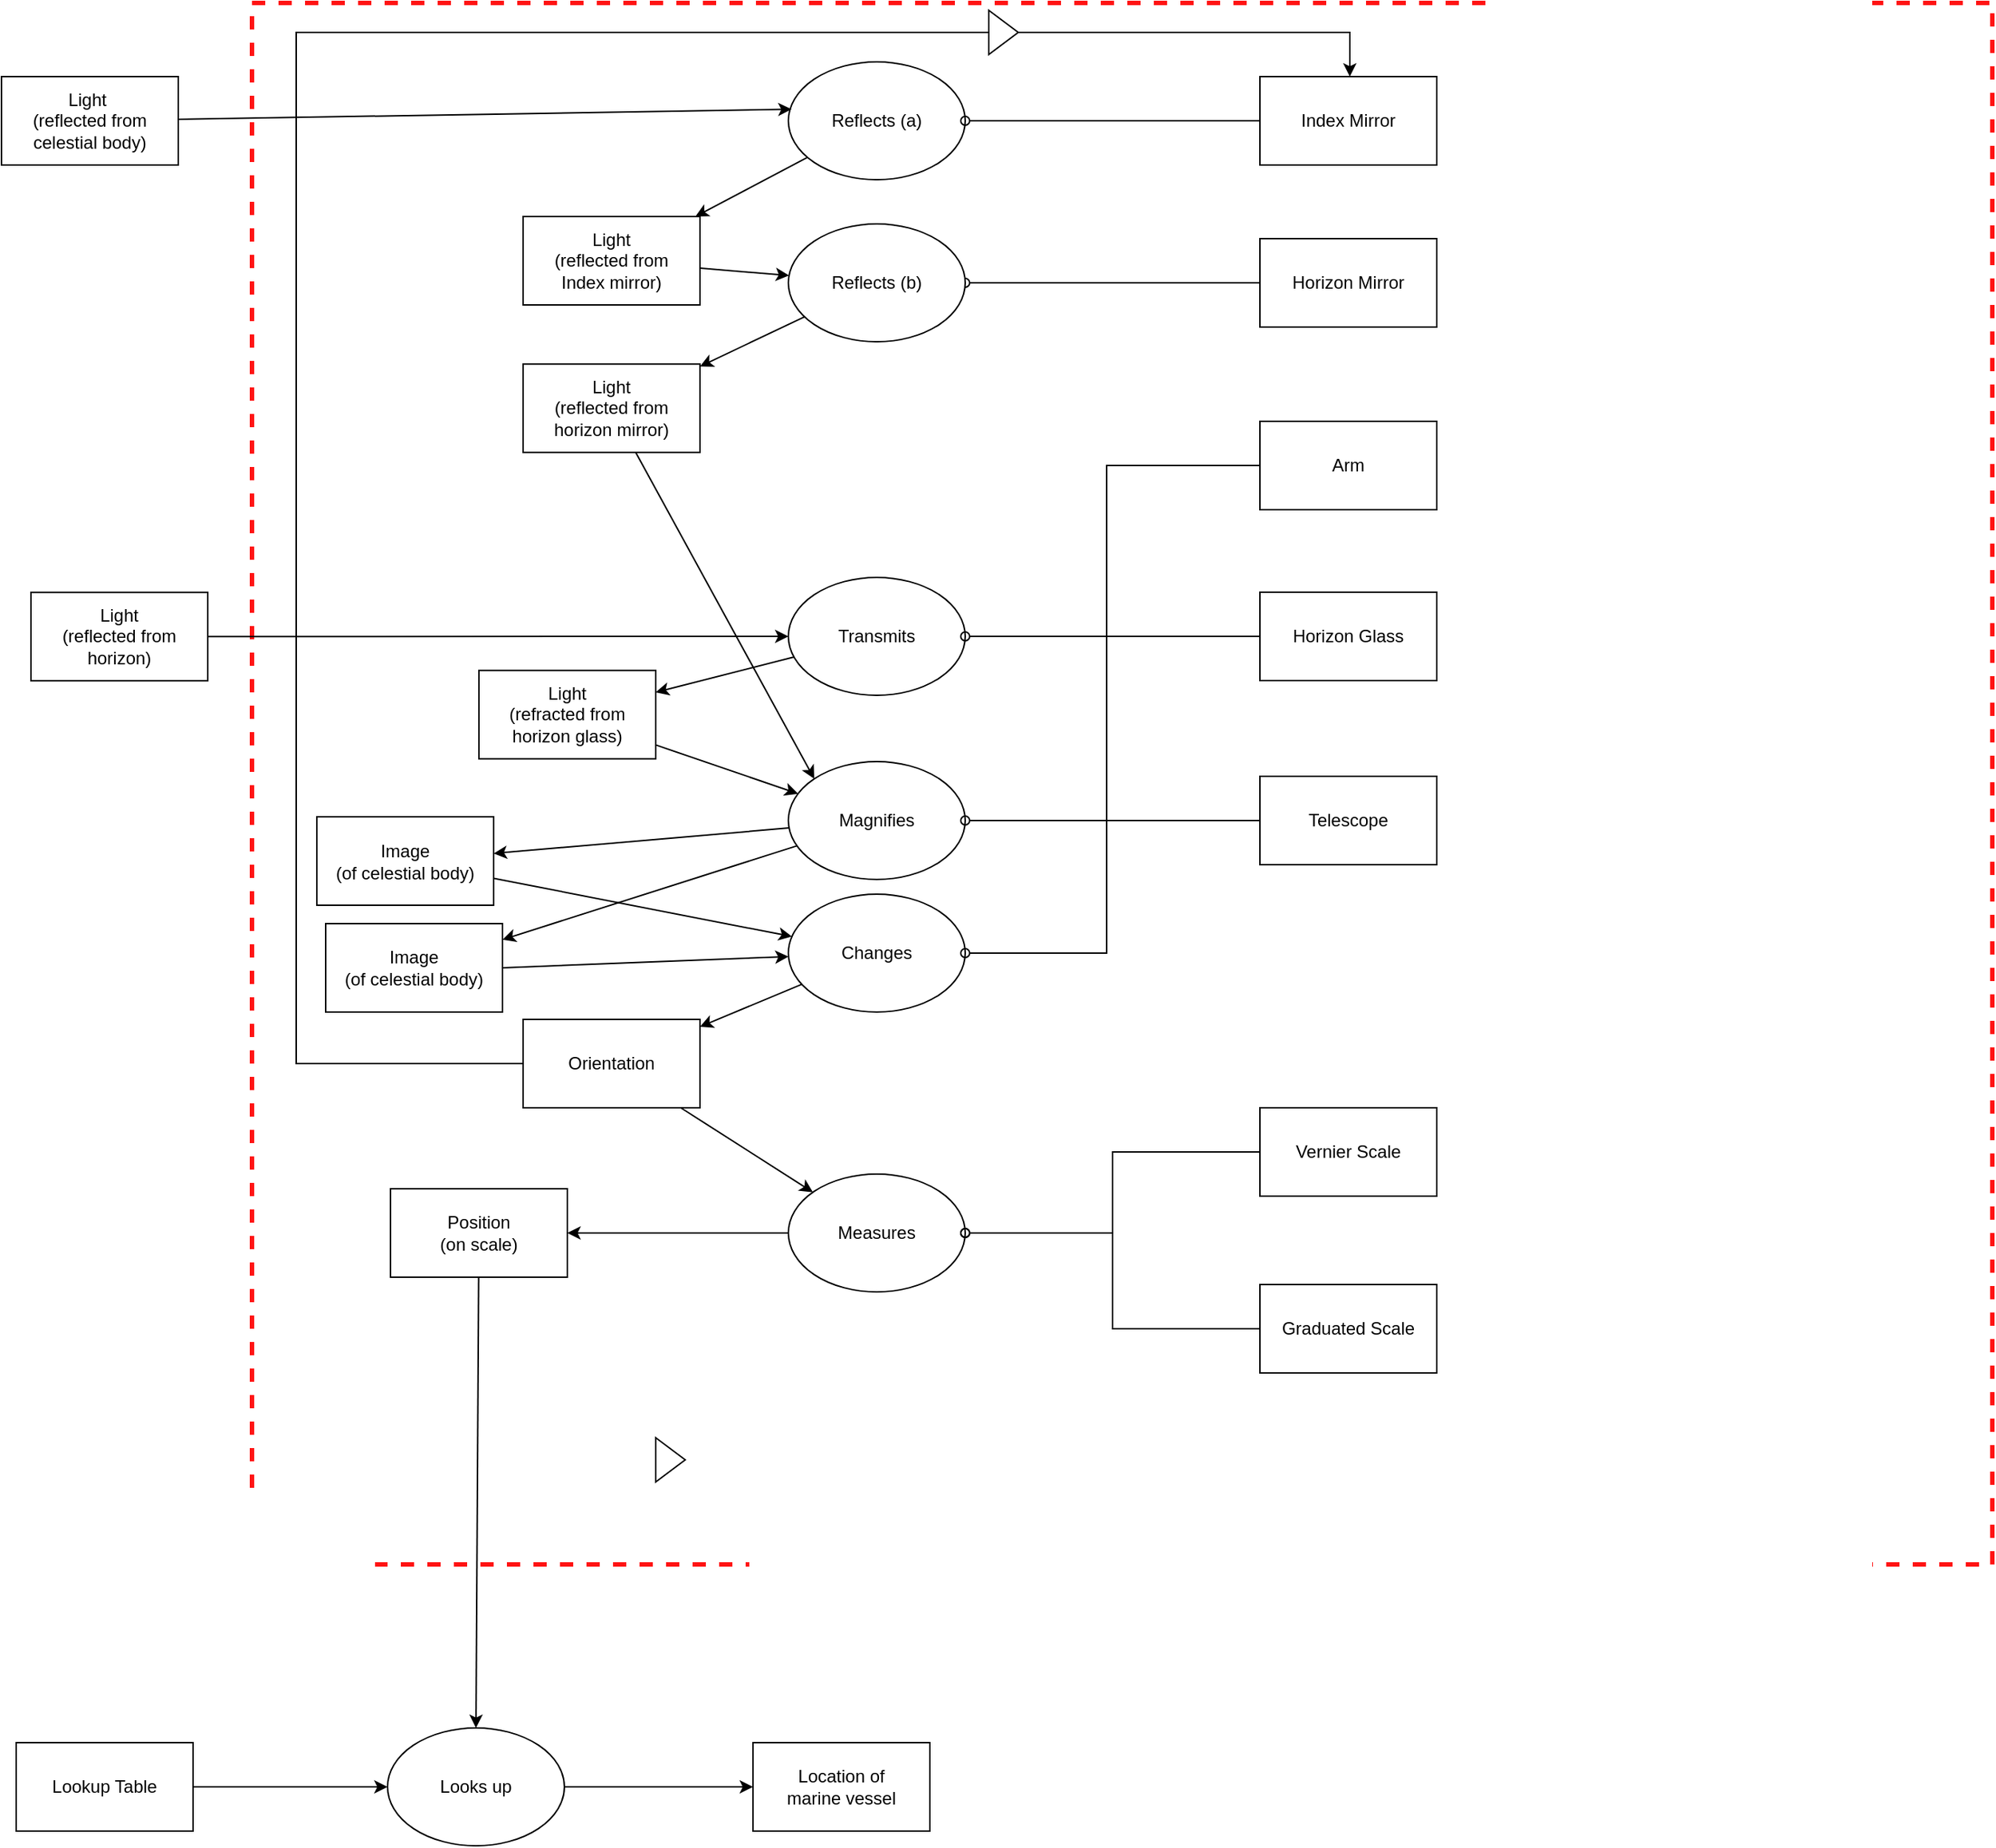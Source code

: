 <mxfile version="12.0.0" type="github" pages="2"><diagram id="smgWn6rmeeflWZx0QHF_" name="Page-1"><mxGraphModel dx="4127" dy="2092" grid="1" gridSize="10" guides="1" tooltips="1" connect="1" arrows="1" fold="1" page="1" pageScale="1" pageWidth="850" pageHeight="1100" math="0" shadow="0"><root><mxCell id="0"/><mxCell id="1" parent="0"/><mxCell id="8wjV7H1LbsSLEWSnKGji-1" value="" style="rounded=0;whiteSpace=wrap;html=1;fillColor=none;dashed=1;strokeColor=#FF1212;strokeWidth=3;" vertex="1" parent="1"><mxGeometry x="-1950" y="-797" width="1181" height="1060" as="geometry"/></mxCell><mxCell id="8wjV7H1LbsSLEWSnKGji-6" value="Index Mirror" style="rounded=0;whiteSpace=wrap;html=1;" vertex="1" parent="1"><mxGeometry x="-1266" y="-747" width="120" height="60" as="geometry"/></mxCell><mxCell id="8wjV7H1LbsSLEWSnKGji-7" value="Arm" style="rounded=0;whiteSpace=wrap;html=1;" vertex="1" parent="1"><mxGeometry x="-1266" y="-513" width="120" height="60" as="geometry"/></mxCell><mxCell id="8wjV7H1LbsSLEWSnKGji-8" value="Horizon Mirror" style="rounded=0;whiteSpace=wrap;html=1;" vertex="1" parent="1"><mxGeometry x="-1266" y="-637" width="120" height="60" as="geometry"/></mxCell><mxCell id="8wjV7H1LbsSLEWSnKGji-10" value="Horizon Glass" style="rounded=0;whiteSpace=wrap;html=1;" vertex="1" parent="1"><mxGeometry x="-1266" y="-397" width="120" height="60" as="geometry"/></mxCell><mxCell id="8wjV7H1LbsSLEWSnKGji-13" value="Telescope" style="rounded=0;whiteSpace=wrap;html=1;" vertex="1" parent="1"><mxGeometry x="-1266" y="-272" width="120" height="60" as="geometry"/></mxCell><mxCell id="8wjV7H1LbsSLEWSnKGji-15" value="Graduated Scale" style="rounded=0;whiteSpace=wrap;html=1;" vertex="1" parent="1"><mxGeometry x="-1266" y="73" width="120" height="60" as="geometry"/></mxCell><mxCell id="8wjV7H1LbsSLEWSnKGji-16" value="Vernier Scale" style="rounded=0;whiteSpace=wrap;html=1;" vertex="1" parent="1"><mxGeometry x="-1266" y="-47" width="120" height="60" as="geometry"/></mxCell><mxCell id="8wjV7H1LbsSLEWSnKGji-17" style="edgeStyle=none;rounded=0;orthogonalLoop=1;jettySize=auto;html=1;startArrow=none;startFill=0;endArrow=classic;endFill=1;" edge="1" parent="1" source="8wjV7H1LbsSLEWSnKGji-18" target="8wjV7H1LbsSLEWSnKGji-38"><mxGeometry relative="1" as="geometry"/></mxCell><mxCell id="8wjV7H1LbsSLEWSnKGji-18" value="Reflects (a)" style="ellipse;whiteSpace=wrap;html=1;" vertex="1" parent="1"><mxGeometry x="-1586" y="-757" width="120" height="80" as="geometry"/></mxCell><mxCell id="8wjV7H1LbsSLEWSnKGji-19" style="edgeStyle=none;rounded=0;orthogonalLoop=1;jettySize=auto;html=1;startArrow=none;startFill=0;endArrow=classic;endFill=1;" edge="1" parent="1" source="8wjV7H1LbsSLEWSnKGji-20" target="8wjV7H1LbsSLEWSnKGji-49"><mxGeometry relative="1" as="geometry"/></mxCell><mxCell id="8wjV7H1LbsSLEWSnKGji-20" value="Changes" style="ellipse;whiteSpace=wrap;html=1;" vertex="1" parent="1"><mxGeometry x="-1586" y="-192" width="120" height="80" as="geometry"/></mxCell><mxCell id="8wjV7H1LbsSLEWSnKGji-21" style="edgeStyle=none;rounded=0;orthogonalLoop=1;jettySize=auto;html=1;startArrow=none;startFill=0;endArrow=classic;endFill=1;" edge="1" parent="1" source="8wjV7H1LbsSLEWSnKGji-22" target="8wjV7H1LbsSLEWSnKGji-42"><mxGeometry relative="1" as="geometry"/></mxCell><mxCell id="8wjV7H1LbsSLEWSnKGji-22" value="Transmits" style="ellipse;whiteSpace=wrap;html=1;" vertex="1" parent="1"><mxGeometry x="-1586" y="-407" width="120" height="80" as="geometry"/></mxCell><mxCell id="8wjV7H1LbsSLEWSnKGji-23" style="edgeStyle=none;rounded=0;orthogonalLoop=1;jettySize=auto;html=1;startArrow=none;startFill=0;endArrow=classic;endFill=1;" edge="1" parent="1" source="8wjV7H1LbsSLEWSnKGji-25" target="8wjV7H1LbsSLEWSnKGji-56"><mxGeometry relative="1" as="geometry"/></mxCell><mxCell id="8wjV7H1LbsSLEWSnKGji-24" style="edgeStyle=none;rounded=0;orthogonalLoop=1;jettySize=auto;html=1;startArrow=none;startFill=0;endArrow=classic;endFill=1;" edge="1" parent="1" source="8wjV7H1LbsSLEWSnKGji-25" target="8wjV7H1LbsSLEWSnKGji-58"><mxGeometry relative="1" as="geometry"/></mxCell><mxCell id="8wjV7H1LbsSLEWSnKGji-25" value="Magnifies" style="ellipse;whiteSpace=wrap;html=1;" vertex="1" parent="1"><mxGeometry x="-1586" y="-282" width="120" height="80" as="geometry"/></mxCell><mxCell id="8wjV7H1LbsSLEWSnKGji-26" style="edgeStyle=none;rounded=0;orthogonalLoop=1;jettySize=auto;html=1;entryX=1;entryY=0.5;entryDx=0;entryDy=0;startArrow=none;startFill=0;endArrow=classic;endFill=1;" edge="1" parent="1" source="8wjV7H1LbsSLEWSnKGji-27" target="8wjV7H1LbsSLEWSnKGji-52"><mxGeometry relative="1" as="geometry"/></mxCell><mxCell id="8wjV7H1LbsSLEWSnKGji-27" value="Measures" style="ellipse;whiteSpace=wrap;html=1;" vertex="1" parent="1"><mxGeometry x="-1586" y="-2" width="120" height="80" as="geometry"/></mxCell><mxCell id="8wjV7H1LbsSLEWSnKGji-28" style="edgeStyle=orthogonalEdgeStyle;rounded=0;orthogonalLoop=1;jettySize=auto;html=1;endArrow=oval;endFill=0;startArrow=none;startFill=0;" edge="1" parent="1" source="8wjV7H1LbsSLEWSnKGji-6" target="8wjV7H1LbsSLEWSnKGji-18"><mxGeometry relative="1" as="geometry"/></mxCell><mxCell id="8wjV7H1LbsSLEWSnKGji-29" style="edgeStyle=orthogonalEdgeStyle;rounded=0;orthogonalLoop=1;jettySize=auto;html=1;startArrow=none;startFill=0;endArrow=oval;endFill=0;" edge="1" parent="1" source="8wjV7H1LbsSLEWSnKGji-7" target="8wjV7H1LbsSLEWSnKGji-20"><mxGeometry relative="1" as="geometry"><Array as="points"><mxPoint x="-1370" y="-483"/><mxPoint x="-1370" y="-152"/></Array></mxGeometry></mxCell><mxCell id="8wjV7H1LbsSLEWSnKGji-30" style="edgeStyle=orthogonalEdgeStyle;rounded=0;orthogonalLoop=1;jettySize=auto;html=1;startArrow=none;startFill=0;endArrow=oval;endFill=0;" edge="1" parent="1" source="8wjV7H1LbsSLEWSnKGji-8" target="8wjV7H1LbsSLEWSnKGji-46"><mxGeometry relative="1" as="geometry"/></mxCell><mxCell id="8wjV7H1LbsSLEWSnKGji-31" style="edgeStyle=orthogonalEdgeStyle;rounded=0;orthogonalLoop=1;jettySize=auto;html=1;startArrow=none;startFill=0;endArrow=oval;endFill=0;" edge="1" parent="1" source="8wjV7H1LbsSLEWSnKGji-10" target="8wjV7H1LbsSLEWSnKGji-22"><mxGeometry relative="1" as="geometry"/></mxCell><mxCell id="8wjV7H1LbsSLEWSnKGji-32" style="edgeStyle=orthogonalEdgeStyle;rounded=0;orthogonalLoop=1;jettySize=auto;html=1;startArrow=none;startFill=0;endArrow=oval;endFill=0;" edge="1" parent="1" source="8wjV7H1LbsSLEWSnKGji-13" target="8wjV7H1LbsSLEWSnKGji-25"><mxGeometry relative="1" as="geometry"/></mxCell><mxCell id="8wjV7H1LbsSLEWSnKGji-33" style="edgeStyle=orthogonalEdgeStyle;rounded=0;orthogonalLoop=1;jettySize=auto;html=1;startArrow=none;startFill=0;endArrow=oval;endFill=0;" edge="1" parent="1" source="8wjV7H1LbsSLEWSnKGji-15" target="8wjV7H1LbsSLEWSnKGji-27"><mxGeometry relative="1" as="geometry"/></mxCell><mxCell id="8wjV7H1LbsSLEWSnKGji-34" style="edgeStyle=orthogonalEdgeStyle;rounded=0;orthogonalLoop=1;jettySize=auto;html=1;startArrow=none;startFill=0;endArrow=oval;endFill=0;" edge="1" parent="1" source="8wjV7H1LbsSLEWSnKGji-16" target="8wjV7H1LbsSLEWSnKGji-27"><mxGeometry relative="1" as="geometry"/></mxCell><mxCell id="8wjV7H1LbsSLEWSnKGji-35" style="rounded=0;orthogonalLoop=1;jettySize=auto;html=1;entryX=0.018;entryY=0.402;entryDx=0;entryDy=0;entryPerimeter=0;startArrow=none;startFill=0;endArrow=classic;endFill=1;" edge="1" parent="1" source="8wjV7H1LbsSLEWSnKGji-36" target="8wjV7H1LbsSLEWSnKGji-18"><mxGeometry relative="1" as="geometry"/></mxCell><mxCell id="8wjV7H1LbsSLEWSnKGji-36" value="Light&amp;nbsp;&lt;br&gt;(reflected from&lt;br&gt;celestial body)" style="rounded=0;whiteSpace=wrap;html=1;" vertex="1" parent="1"><mxGeometry x="-2120" y="-747" width="120" height="60" as="geometry"/></mxCell><mxCell id="8wjV7H1LbsSLEWSnKGji-37" style="edgeStyle=none;rounded=0;orthogonalLoop=1;jettySize=auto;html=1;startArrow=none;startFill=0;endArrow=classic;endFill=1;" edge="1" parent="1" source="8wjV7H1LbsSLEWSnKGji-38" target="8wjV7H1LbsSLEWSnKGji-46"><mxGeometry relative="1" as="geometry"/></mxCell><mxCell id="8wjV7H1LbsSLEWSnKGji-38" value="Light&lt;br&gt;(reflected from &lt;br&gt;Index mirror)" style="rounded=0;whiteSpace=wrap;html=1;" vertex="1" parent="1"><mxGeometry x="-1766" y="-652" width="120" height="60" as="geometry"/></mxCell><mxCell id="8wjV7H1LbsSLEWSnKGji-39" style="edgeStyle=none;rounded=0;orthogonalLoop=1;jettySize=auto;html=1;entryX=0;entryY=0.5;entryDx=0;entryDy=0;startArrow=none;startFill=0;endArrow=classic;endFill=1;" edge="1" parent="1" source="8wjV7H1LbsSLEWSnKGji-40" target="8wjV7H1LbsSLEWSnKGji-22"><mxGeometry relative="1" as="geometry"/></mxCell><mxCell id="8wjV7H1LbsSLEWSnKGji-40" value="Light&lt;br&gt;(reflected from &lt;br&gt;horizon)" style="rounded=0;whiteSpace=wrap;html=1;" vertex="1" parent="1"><mxGeometry x="-2100" y="-396.857" width="120" height="60" as="geometry"/></mxCell><mxCell id="8wjV7H1LbsSLEWSnKGji-41" style="rounded=0;orthogonalLoop=1;jettySize=auto;html=1;startArrow=none;startFill=0;endArrow=classic;endFill=1;" edge="1" parent="1" source="8wjV7H1LbsSLEWSnKGji-42" target="8wjV7H1LbsSLEWSnKGji-25"><mxGeometry relative="1" as="geometry"/></mxCell><mxCell id="8wjV7H1LbsSLEWSnKGji-42" value="Light&lt;br&gt;(refracted from &lt;br&gt;horizon glass)" style="rounded=0;whiteSpace=wrap;html=1;" vertex="1" parent="1"><mxGeometry x="-1796" y="-343.857" width="120" height="60" as="geometry"/></mxCell><mxCell id="8wjV7H1LbsSLEWSnKGji-43" style="edgeStyle=none;rounded=0;orthogonalLoop=1;jettySize=auto;html=1;startArrow=none;startFill=0;endArrow=classic;endFill=1;entryX=0;entryY=0;entryDx=0;entryDy=0;" edge="1" parent="1" source="8wjV7H1LbsSLEWSnKGji-44" target="8wjV7H1LbsSLEWSnKGji-25"><mxGeometry relative="1" as="geometry"/></mxCell><mxCell id="8wjV7H1LbsSLEWSnKGji-44" value="Light&lt;br&gt;(reflected from &lt;br&gt;horizon mirror)" style="rounded=0;whiteSpace=wrap;html=1;" vertex="1" parent="1"><mxGeometry x="-1766" y="-551.857" width="120" height="60" as="geometry"/></mxCell><mxCell id="8wjV7H1LbsSLEWSnKGji-45" style="edgeStyle=none;rounded=0;orthogonalLoop=1;jettySize=auto;html=1;startArrow=none;startFill=0;endArrow=classic;endFill=1;" edge="1" parent="1" source="8wjV7H1LbsSLEWSnKGji-46" target="8wjV7H1LbsSLEWSnKGji-44"><mxGeometry relative="1" as="geometry"/></mxCell><mxCell id="8wjV7H1LbsSLEWSnKGji-46" value="Reflects (b)" style="ellipse;whiteSpace=wrap;html=1;" vertex="1" parent="1"><mxGeometry x="-1586" y="-647" width="120" height="80" as="geometry"/></mxCell><mxCell id="8wjV7H1LbsSLEWSnKGji-47" style="edgeStyle=orthogonalEdgeStyle;rounded=0;orthogonalLoop=1;jettySize=auto;html=1;startArrow=none;startFill=0;endArrow=classic;endFill=1;" edge="1" parent="1" source="8wjV7H1LbsSLEWSnKGji-49" target="8wjV7H1LbsSLEWSnKGji-6"><mxGeometry relative="1" as="geometry"><Array as="points"><mxPoint x="-1920" y="-77"/><mxPoint x="-1920" y="-777"/><mxPoint x="-1205" y="-777"/></Array></mxGeometry></mxCell><mxCell id="8wjV7H1LbsSLEWSnKGji-48" style="edgeStyle=none;rounded=0;orthogonalLoop=1;jettySize=auto;html=1;startArrow=none;startFill=0;endArrow=classic;endFill=1;" edge="1" parent="1" source="8wjV7H1LbsSLEWSnKGji-49" target="8wjV7H1LbsSLEWSnKGji-27"><mxGeometry relative="1" as="geometry"/></mxCell><mxCell id="8wjV7H1LbsSLEWSnKGji-49" value="Orientation" style="rounded=0;whiteSpace=wrap;html=1;" vertex="1" parent="1"><mxGeometry x="-1766" y="-107" width="120" height="60" as="geometry"/></mxCell><mxCell id="8wjV7H1LbsSLEWSnKGji-51" style="edgeStyle=none;rounded=0;orthogonalLoop=1;jettySize=auto;html=1;entryX=0.5;entryY=0;entryDx=0;entryDy=0;startArrow=none;startFill=0;endArrow=classic;endFill=1;" edge="1" parent="1" source="8wjV7H1LbsSLEWSnKGji-52" target="8wjV7H1LbsSLEWSnKGji-60"><mxGeometry relative="1" as="geometry"/></mxCell><mxCell id="8wjV7H1LbsSLEWSnKGji-52" value="Position&lt;br&gt;(on scale)" style="rounded=0;whiteSpace=wrap;html=1;" vertex="1" parent="1"><mxGeometry x="-1856" y="8" width="120" height="60" as="geometry"/></mxCell><mxCell id="8wjV7H1LbsSLEWSnKGji-53" value="" style="triangle;whiteSpace=wrap;html=1;" vertex="1" parent="1"><mxGeometry x="-1450" y="-792" width="20" height="30" as="geometry"/></mxCell><mxCell id="8wjV7H1LbsSLEWSnKGji-54" value="" style="triangle;whiteSpace=wrap;html=1;" vertex="1" parent="1"><mxGeometry x="-1676" y="177" width="20" height="30" as="geometry"/></mxCell><mxCell id="8wjV7H1LbsSLEWSnKGji-55" style="edgeStyle=none;rounded=0;orthogonalLoop=1;jettySize=auto;html=1;startArrow=none;startFill=0;endArrow=classic;endFill=1;" edge="1" parent="1" source="8wjV7H1LbsSLEWSnKGji-56" target="8wjV7H1LbsSLEWSnKGji-20"><mxGeometry relative="1" as="geometry"/></mxCell><mxCell id="8wjV7H1LbsSLEWSnKGji-56" value="Image&lt;br&gt;(of celestial body)" style="rounded=0;whiteSpace=wrap;html=1;" vertex="1" parent="1"><mxGeometry x="-1906" y="-244.5" width="120" height="60" as="geometry"/></mxCell><mxCell id="8wjV7H1LbsSLEWSnKGji-57" style="edgeStyle=none;rounded=0;orthogonalLoop=1;jettySize=auto;html=1;startArrow=none;startFill=0;endArrow=classic;endFill=1;exitX=1;exitY=0.5;exitDx=0;exitDy=0;" edge="1" parent="1" source="8wjV7H1LbsSLEWSnKGji-58" target="8wjV7H1LbsSLEWSnKGji-20"><mxGeometry relative="1" as="geometry"><mxPoint x="-1646" y="11.167" as="sourcePoint"/><mxPoint x="-1585.184" y="17.924" as="targetPoint"/></mxGeometry></mxCell><mxCell id="8wjV7H1LbsSLEWSnKGji-58" value="Image&lt;br&gt;(of celestial body)" style="rounded=0;whiteSpace=wrap;html=1;" vertex="1" parent="1"><mxGeometry x="-1900" y="-172" width="120" height="60" as="geometry"/></mxCell><mxCell id="8wjV7H1LbsSLEWSnKGji-59" style="edgeStyle=none;rounded=0;orthogonalLoop=1;jettySize=auto;html=1;startArrow=none;startFill=0;endArrow=classic;endFill=1;" edge="1" parent="1" source="8wjV7H1LbsSLEWSnKGji-60" target="8wjV7H1LbsSLEWSnKGji-63"><mxGeometry relative="1" as="geometry"/></mxCell><mxCell id="8wjV7H1LbsSLEWSnKGji-60" value="Looks up" style="ellipse;whiteSpace=wrap;html=1;strokeColor=#000000;strokeWidth=1;fillColor=#ffffff;" vertex="1" parent="1"><mxGeometry x="-1858" y="374" width="120" height="80" as="geometry"/></mxCell><mxCell id="8wjV7H1LbsSLEWSnKGji-61" style="edgeStyle=none;rounded=0;orthogonalLoop=1;jettySize=auto;html=1;startArrow=none;startFill=0;endArrow=classic;endFill=1;" edge="1" parent="1" source="8wjV7H1LbsSLEWSnKGji-62" target="8wjV7H1LbsSLEWSnKGji-60"><mxGeometry relative="1" as="geometry"/></mxCell><mxCell id="8wjV7H1LbsSLEWSnKGji-62" value="Lookup Table" style="rounded=0;whiteSpace=wrap;html=1;strokeColor=#000000;strokeWidth=1;fillColor=#ffffff;" vertex="1" parent="1"><mxGeometry x="-2110" y="384" width="120" height="60" as="geometry"/></mxCell><mxCell id="8wjV7H1LbsSLEWSnKGji-63" value="Location of &lt;br&gt;marine vessel" style="rounded=0;whiteSpace=wrap;html=1;strokeColor=#000000;strokeWidth=1;fillColor=#ffffff;" vertex="1" parent="1"><mxGeometry x="-1610" y="384" width="120" height="60" as="geometry"/></mxCell></root></mxGraphModel></diagram><diagram id="mwtdImCW4xtYc3LGXxuJ" name="Page-2"><mxGraphModel dx="3496" dy="1695" grid="1" gridSize="10" guides="1" tooltips="1" connect="1" arrows="1" fold="1" page="1" pageScale="1" pageWidth="850" pageHeight="1100" math="0" shadow="0"><root><mxCell id="EMw-o2rq4Q92PyqNaGwX-0"/><mxCell id="EMw-o2rq4Q92PyqNaGwX-1" parent="EMw-o2rq4Q92PyqNaGwX-0"/><mxCell id="EMw-o2rq4Q92PyqNaGwX-2" value="" style="rounded=0;whiteSpace=wrap;html=1;fillColor=none;dashed=1;strokeColor=#FF1212;strokeWidth=3;" vertex="1" parent="EMw-o2rq4Q92PyqNaGwX-1"><mxGeometry x="-1950" y="-797" width="1181" height="1060" as="geometry"/></mxCell><mxCell id="EMw-o2rq4Q92PyqNaGwX-3" value="At free end" style="edgeStyle=orthogonalEdgeStyle;rounded=0;orthogonalLoop=1;jettySize=auto;html=1;entryX=1;entryY=0.5;entryDx=0;entryDy=0;startArrow=classic;startFill=1;endArrow=classic;endFill=1;fillColor=#dae8fc;strokeColor=#6c8ebf;" edge="1" parent="EMw-o2rq4Q92PyqNaGwX-1" source="EMw-o2rq4Q92PyqNaGwX-17" target="EMw-o2rq4Q92PyqNaGwX-8"><mxGeometry relative="1" as="geometry"><Array as="points"><mxPoint x="-1026" y="-122"/><mxPoint x="-1026" y="-483"/></Array></mxGeometry></mxCell><mxCell id="EMw-o2rq4Q92PyqNaGwX-4" value="Next to free end" style="edgeStyle=orthogonalEdgeStyle;rounded=0;orthogonalLoop=1;jettySize=auto;html=1;entryX=0.5;entryY=0;entryDx=0;entryDy=0;startArrow=block;startFill=1;endArrow=none;endFill=0;exitX=1;exitY=0.5;exitDx=0;exitDy=0;fillColor=#dae8fc;strokeColor=#6c8ebf;" edge="1" parent="EMw-o2rq4Q92PyqNaGwX-1" source="EMw-o2rq4Q92PyqNaGwX-8" target="EMw-o2rq4Q92PyqNaGwX-16"><mxGeometry relative="1" as="geometry"><Array as="points"><mxPoint x="-976" y="-483"/><mxPoint x="-976" y="53"/><mxPoint x="-1206" y="53"/></Array></mxGeometry></mxCell><mxCell id="EMw-o2rq4Q92PyqNaGwX-5" value="Connects to" style="edgeStyle=orthogonalEdgeStyle;rounded=0;orthogonalLoop=1;jettySize=auto;html=1;startArrow=classic;startFill=1;endArrow=classic;endFill=1;exitX=1;exitY=0.5;exitDx=0;exitDy=0;fillColor=#dae8fc;strokeColor=#6c8ebf;" edge="1" parent="EMw-o2rq4Q92PyqNaGwX-1" source="EMw-o2rq4Q92PyqNaGwX-8" target="EMw-o2rq4Q92PyqNaGwX-7"><mxGeometry relative="1" as="geometry"><Array as="points"><mxPoint x="-936" y="-483"/><mxPoint x="-936" y="-717"/></Array></mxGeometry></mxCell><mxCell id="EMw-o2rq4Q92PyqNaGwX-6" value="Connects to" style="edgeStyle=orthogonalEdgeStyle;rounded=0;orthogonalLoop=1;jettySize=auto;html=1;startArrow=classic;startFill=1;endArrow=classic;endFill=1;exitX=1;exitY=0.5;exitDx=0;exitDy=0;fillColor=#dae8fc;strokeColor=#6c8ebf;" edge="1" parent="EMw-o2rq4Q92PyqNaGwX-1" source="EMw-o2rq4Q92PyqNaGwX-8" target="EMw-o2rq4Q92PyqNaGwX-17"><mxGeometry relative="1" as="geometry"><Array as="points"><mxPoint x="-1116" y="-483"/><mxPoint x="-1116" y="-482"/><mxPoint x="-936" y="-482"/><mxPoint x="-936" y="-122"/></Array></mxGeometry></mxCell><mxCell id="EMw-o2rq4Q92PyqNaGwX-7" value="Index Mirror" style="rounded=0;whiteSpace=wrap;html=1;" vertex="1" parent="EMw-o2rq4Q92PyqNaGwX-1"><mxGeometry x="-1266" y="-747" width="120" height="60" as="geometry"/></mxCell><mxCell id="EMw-o2rq4Q92PyqNaGwX-8" value="Arm" style="rounded=0;whiteSpace=wrap;html=1;" vertex="1" parent="EMw-o2rq4Q92PyqNaGwX-1"><mxGeometry x="-1266" y="-513" width="120" height="60" as="geometry"/></mxCell><mxCell id="EMw-o2rq4Q92PyqNaGwX-9" value="Horizon Mirror" style="rounded=0;whiteSpace=wrap;html=1;" vertex="1" parent="EMw-o2rq4Q92PyqNaGwX-1"><mxGeometry x="-1266" y="-637" width="120" height="60" as="geometry"/></mxCell><mxCell id="EMw-o2rq4Q92PyqNaGwX-10" value="Connects to" style="edgeStyle=orthogonalEdgeStyle;rounded=0;orthogonalLoop=1;jettySize=auto;html=1;entryX=1;entryY=0.5;entryDx=0;entryDy=0;startArrow=classic;startFill=1;endArrow=classic;endFill=1;exitX=1;exitY=0.5;exitDx=0;exitDy=0;" edge="1" parent="EMw-o2rq4Q92PyqNaGwX-1" source="EMw-o2rq4Q92PyqNaGwX-11" target="EMw-o2rq4Q92PyqNaGwX-9"><mxGeometry x="0.357" relative="1" as="geometry"><Array as="points"><mxPoint x="-1056" y="-367"/><mxPoint x="-1056" y="-607"/></Array><mxPoint as="offset"/></mxGeometry></mxCell><mxCell id="EMw-o2rq4Q92PyqNaGwX-11" value="Horizon Glass" style="rounded=0;whiteSpace=wrap;html=1;" vertex="1" parent="EMw-o2rq4Q92PyqNaGwX-1"><mxGeometry x="-1266" y="-397" width="120" height="60" as="geometry"/></mxCell><mxCell id="EMw-o2rq4Q92PyqNaGwX-12" value="Aligned with" style="edgeStyle=orthogonalEdgeStyle;rounded=0;orthogonalLoop=1;jettySize=auto;html=1;entryX=1;entryY=0.5;entryDx=0;entryDy=0;startArrow=classic;startFill=1;endArrow=classic;endFill=1;exitX=1;exitY=0.5;exitDx=0;exitDy=0;fillColor=#f8cecc;strokeColor=#b85450;" edge="1" parent="EMw-o2rq4Q92PyqNaGwX-1" source="EMw-o2rq4Q92PyqNaGwX-14" target="EMw-o2rq4Q92PyqNaGwX-11"><mxGeometry x="0.556" y="-65" relative="1" as="geometry"><Array as="points"><mxPoint x="-1096" y="-242"/><mxPoint x="-1096" y="-367"/></Array><mxPoint as="offset"/></mxGeometry></mxCell><mxCell id="EMw-o2rq4Q92PyqNaGwX-13" value="" style="edgeStyle=orthogonalEdgeStyle;rounded=0;orthogonalLoop=1;jettySize=auto;html=1;entryX=1;entryY=0.5;entryDx=0;entryDy=0;startArrow=none;startFill=0;endArrow=classic;endFill=1;fillColor=#f8cecc;strokeColor=#b85450;" edge="1" parent="EMw-o2rq4Q92PyqNaGwX-1" source="EMw-o2rq4Q92PyqNaGwX-14" target="EMw-o2rq4Q92PyqNaGwX-9"><mxGeometry relative="1" as="geometry"><Array as="points"><mxPoint x="-1096" y="-242"/><mxPoint x="-1096" y="-607"/></Array></mxGeometry></mxCell><mxCell id="EMw-o2rq4Q92PyqNaGwX-14" value="Telescope" style="rounded=0;whiteSpace=wrap;html=1;" vertex="1" parent="EMw-o2rq4Q92PyqNaGwX-1"><mxGeometry x="-1266" y="-272" width="120" height="60" as="geometry"/></mxCell><mxCell id="EMw-o2rq4Q92PyqNaGwX-15" value="Near" style="edgeStyle=orthogonalEdgeStyle;rounded=0;orthogonalLoop=1;jettySize=auto;html=1;entryX=1;entryY=0.5;entryDx=0;entryDy=0;startArrow=block;startFill=1;endArrow=classic;endFill=1;exitX=1;exitY=0.5;exitDx=0;exitDy=0;" edge="1" parent="EMw-o2rq4Q92PyqNaGwX-1" source="EMw-o2rq4Q92PyqNaGwX-16" target="EMw-o2rq4Q92PyqNaGwX-17"><mxGeometry x="0.086" relative="1" as="geometry"><Array as="points"><mxPoint x="-1076" y="103"/><mxPoint x="-1076" y="-17"/></Array><mxPoint as="offset"/></mxGeometry></mxCell><mxCell id="EMw-o2rq4Q92PyqNaGwX-16" value="Graduated Scale" style="rounded=0;whiteSpace=wrap;html=1;" vertex="1" parent="EMw-o2rq4Q92PyqNaGwX-1"><mxGeometry x="-1266" y="73" width="120" height="60" as="geometry"/></mxCell><mxCell id="EMw-o2rq4Q92PyqNaGwX-17" value="Vernier Scale" style="rounded=0;whiteSpace=wrap;html=1;" vertex="1" parent="EMw-o2rq4Q92PyqNaGwX-1"><mxGeometry x="-1266" y="-47" width="120" height="60" as="geometry"/></mxCell><mxCell id="EMw-o2rq4Q92PyqNaGwX-18" style="edgeStyle=none;rounded=0;orthogonalLoop=1;jettySize=auto;html=1;startArrow=none;startFill=0;endArrow=classic;endFill=1;" edge="1" parent="EMw-o2rq4Q92PyqNaGwX-1" source="EMw-o2rq4Q92PyqNaGwX-19" target="EMw-o2rq4Q92PyqNaGwX-39"><mxGeometry relative="1" as="geometry"/></mxCell><mxCell id="EMw-o2rq4Q92PyqNaGwX-19" value="Reflects (a)" style="ellipse;whiteSpace=wrap;html=1;" vertex="1" parent="EMw-o2rq4Q92PyqNaGwX-1"><mxGeometry x="-1586" y="-757" width="120" height="80" as="geometry"/></mxCell><mxCell id="EMw-o2rq4Q92PyqNaGwX-20" style="edgeStyle=none;rounded=0;orthogonalLoop=1;jettySize=auto;html=1;startArrow=none;startFill=0;endArrow=classic;endFill=1;" edge="1" parent="EMw-o2rq4Q92PyqNaGwX-1" source="EMw-o2rq4Q92PyqNaGwX-21" target="EMw-o2rq4Q92PyqNaGwX-50"><mxGeometry relative="1" as="geometry"/></mxCell><mxCell id="EMw-o2rq4Q92PyqNaGwX-21" value="Changes" style="ellipse;whiteSpace=wrap;html=1;" vertex="1" parent="EMw-o2rq4Q92PyqNaGwX-1"><mxGeometry x="-1586" y="-192" width="120" height="80" as="geometry"/></mxCell><mxCell id="EMw-o2rq4Q92PyqNaGwX-22" style="edgeStyle=none;rounded=0;orthogonalLoop=1;jettySize=auto;html=1;startArrow=none;startFill=0;endArrow=classic;endFill=1;" edge="1" parent="EMw-o2rq4Q92PyqNaGwX-1" source="EMw-o2rq4Q92PyqNaGwX-23" target="EMw-o2rq4Q92PyqNaGwX-43"><mxGeometry relative="1" as="geometry"/></mxCell><mxCell id="EMw-o2rq4Q92PyqNaGwX-23" value="Transmits" style="ellipse;whiteSpace=wrap;html=1;" vertex="1" parent="EMw-o2rq4Q92PyqNaGwX-1"><mxGeometry x="-1586" y="-407" width="120" height="80" as="geometry"/></mxCell><mxCell id="EMw-o2rq4Q92PyqNaGwX-24" style="edgeStyle=none;rounded=0;orthogonalLoop=1;jettySize=auto;html=1;startArrow=none;startFill=0;endArrow=classic;endFill=1;" edge="1" parent="EMw-o2rq4Q92PyqNaGwX-1" source="EMw-o2rq4Q92PyqNaGwX-26" target="EMw-o2rq4Q92PyqNaGwX-57"><mxGeometry relative="1" as="geometry"/></mxCell><mxCell id="EMw-o2rq4Q92PyqNaGwX-25" style="edgeStyle=none;rounded=0;orthogonalLoop=1;jettySize=auto;html=1;startArrow=none;startFill=0;endArrow=classic;endFill=1;" edge="1" parent="EMw-o2rq4Q92PyqNaGwX-1" source="EMw-o2rq4Q92PyqNaGwX-26" target="EMw-o2rq4Q92PyqNaGwX-59"><mxGeometry relative="1" as="geometry"/></mxCell><mxCell id="EMw-o2rq4Q92PyqNaGwX-26" value="Magnifies" style="ellipse;whiteSpace=wrap;html=1;" vertex="1" parent="EMw-o2rq4Q92PyqNaGwX-1"><mxGeometry x="-1586" y="-282" width="120" height="80" as="geometry"/></mxCell><mxCell id="EMw-o2rq4Q92PyqNaGwX-27" style="edgeStyle=none;rounded=0;orthogonalLoop=1;jettySize=auto;html=1;entryX=1;entryY=0.5;entryDx=0;entryDy=0;startArrow=none;startFill=0;endArrow=classic;endFill=1;" edge="1" parent="EMw-o2rq4Q92PyqNaGwX-1" source="EMw-o2rq4Q92PyqNaGwX-28" target="EMw-o2rq4Q92PyqNaGwX-53"><mxGeometry relative="1" as="geometry"/></mxCell><mxCell id="EMw-o2rq4Q92PyqNaGwX-28" value="Measures" style="ellipse;whiteSpace=wrap;html=1;" vertex="1" parent="EMw-o2rq4Q92PyqNaGwX-1"><mxGeometry x="-1586" y="-2" width="120" height="80" as="geometry"/></mxCell><mxCell id="EMw-o2rq4Q92PyqNaGwX-29" style="edgeStyle=orthogonalEdgeStyle;rounded=0;orthogonalLoop=1;jettySize=auto;html=1;endArrow=oval;endFill=0;startArrow=none;startFill=0;" edge="1" parent="EMw-o2rq4Q92PyqNaGwX-1" source="EMw-o2rq4Q92PyqNaGwX-7" target="EMw-o2rq4Q92PyqNaGwX-19"><mxGeometry relative="1" as="geometry"/></mxCell><mxCell id="EMw-o2rq4Q92PyqNaGwX-30" style="edgeStyle=orthogonalEdgeStyle;rounded=0;orthogonalLoop=1;jettySize=auto;html=1;startArrow=none;startFill=0;endArrow=oval;endFill=0;" edge="1" parent="EMw-o2rq4Q92PyqNaGwX-1" source="EMw-o2rq4Q92PyqNaGwX-8" target="EMw-o2rq4Q92PyqNaGwX-21"><mxGeometry relative="1" as="geometry"><Array as="points"><mxPoint x="-1370" y="-483"/><mxPoint x="-1370" y="-152"/></Array></mxGeometry></mxCell><mxCell id="EMw-o2rq4Q92PyqNaGwX-31" style="edgeStyle=orthogonalEdgeStyle;rounded=0;orthogonalLoop=1;jettySize=auto;html=1;startArrow=none;startFill=0;endArrow=oval;endFill=0;" edge="1" parent="EMw-o2rq4Q92PyqNaGwX-1" source="EMw-o2rq4Q92PyqNaGwX-9" target="EMw-o2rq4Q92PyqNaGwX-47"><mxGeometry relative="1" as="geometry"/></mxCell><mxCell id="EMw-o2rq4Q92PyqNaGwX-32" style="edgeStyle=orthogonalEdgeStyle;rounded=0;orthogonalLoop=1;jettySize=auto;html=1;startArrow=none;startFill=0;endArrow=oval;endFill=0;" edge="1" parent="EMw-o2rq4Q92PyqNaGwX-1" source="EMw-o2rq4Q92PyqNaGwX-11" target="EMw-o2rq4Q92PyqNaGwX-23"><mxGeometry relative="1" as="geometry"/></mxCell><mxCell id="EMw-o2rq4Q92PyqNaGwX-33" style="edgeStyle=orthogonalEdgeStyle;rounded=0;orthogonalLoop=1;jettySize=auto;html=1;startArrow=none;startFill=0;endArrow=oval;endFill=0;" edge="1" parent="EMw-o2rq4Q92PyqNaGwX-1" source="EMw-o2rq4Q92PyqNaGwX-14" target="EMw-o2rq4Q92PyqNaGwX-26"><mxGeometry relative="1" as="geometry"/></mxCell><mxCell id="EMw-o2rq4Q92PyqNaGwX-34" style="edgeStyle=orthogonalEdgeStyle;rounded=0;orthogonalLoop=1;jettySize=auto;html=1;startArrow=none;startFill=0;endArrow=oval;endFill=0;" edge="1" parent="EMw-o2rq4Q92PyqNaGwX-1" source="EMw-o2rq4Q92PyqNaGwX-16" target="EMw-o2rq4Q92PyqNaGwX-28"><mxGeometry relative="1" as="geometry"/></mxCell><mxCell id="EMw-o2rq4Q92PyqNaGwX-35" style="edgeStyle=orthogonalEdgeStyle;rounded=0;orthogonalLoop=1;jettySize=auto;html=1;startArrow=none;startFill=0;endArrow=oval;endFill=0;" edge="1" parent="EMw-o2rq4Q92PyqNaGwX-1" source="EMw-o2rq4Q92PyqNaGwX-17" target="EMw-o2rq4Q92PyqNaGwX-28"><mxGeometry relative="1" as="geometry"/></mxCell><mxCell id="EMw-o2rq4Q92PyqNaGwX-36" style="rounded=0;orthogonalLoop=1;jettySize=auto;html=1;entryX=0.018;entryY=0.402;entryDx=0;entryDy=0;entryPerimeter=0;startArrow=none;startFill=0;endArrow=classic;endFill=1;" edge="1" parent="EMw-o2rq4Q92PyqNaGwX-1" source="EMw-o2rq4Q92PyqNaGwX-37" target="EMw-o2rq4Q92PyqNaGwX-19"><mxGeometry relative="1" as="geometry"/></mxCell><mxCell id="EMw-o2rq4Q92PyqNaGwX-37" value="Light&amp;nbsp;&lt;br&gt;(reflected from&lt;br&gt;celestial body)" style="rounded=0;whiteSpace=wrap;html=1;" vertex="1" parent="EMw-o2rq4Q92PyqNaGwX-1"><mxGeometry x="-2120" y="-747" width="120" height="60" as="geometry"/></mxCell><mxCell id="EMw-o2rq4Q92PyqNaGwX-38" style="edgeStyle=none;rounded=0;orthogonalLoop=1;jettySize=auto;html=1;startArrow=none;startFill=0;endArrow=classic;endFill=1;" edge="1" parent="EMw-o2rq4Q92PyqNaGwX-1" source="EMw-o2rq4Q92PyqNaGwX-39" target="EMw-o2rq4Q92PyqNaGwX-47"><mxGeometry relative="1" as="geometry"/></mxCell><mxCell id="EMw-o2rq4Q92PyqNaGwX-39" value="Light&lt;br&gt;(reflected from &lt;br&gt;Index mirror)" style="rounded=0;whiteSpace=wrap;html=1;" vertex="1" parent="EMw-o2rq4Q92PyqNaGwX-1"><mxGeometry x="-1766" y="-652" width="120" height="60" as="geometry"/></mxCell><mxCell id="EMw-o2rq4Q92PyqNaGwX-40" style="edgeStyle=none;rounded=0;orthogonalLoop=1;jettySize=auto;html=1;entryX=0;entryY=0.5;entryDx=0;entryDy=0;startArrow=none;startFill=0;endArrow=classic;endFill=1;" edge="1" parent="EMw-o2rq4Q92PyqNaGwX-1" source="EMw-o2rq4Q92PyqNaGwX-41" target="EMw-o2rq4Q92PyqNaGwX-23"><mxGeometry relative="1" as="geometry"/></mxCell><mxCell id="EMw-o2rq4Q92PyqNaGwX-41" value="Light&lt;br&gt;(reflected from &lt;br&gt;horizon)" style="rounded=0;whiteSpace=wrap;html=1;" vertex="1" parent="EMw-o2rq4Q92PyqNaGwX-1"><mxGeometry x="-2100" y="-396.857" width="120" height="60" as="geometry"/></mxCell><mxCell id="EMw-o2rq4Q92PyqNaGwX-42" style="rounded=0;orthogonalLoop=1;jettySize=auto;html=1;startArrow=none;startFill=0;endArrow=classic;endFill=1;" edge="1" parent="EMw-o2rq4Q92PyqNaGwX-1" source="EMw-o2rq4Q92PyqNaGwX-43" target="EMw-o2rq4Q92PyqNaGwX-26"><mxGeometry relative="1" as="geometry"/></mxCell><mxCell id="EMw-o2rq4Q92PyqNaGwX-43" value="Light&lt;br&gt;(refracted from &lt;br&gt;horizon glass)" style="rounded=0;whiteSpace=wrap;html=1;" vertex="1" parent="EMw-o2rq4Q92PyqNaGwX-1"><mxGeometry x="-1796" y="-343.857" width="120" height="60" as="geometry"/></mxCell><mxCell id="EMw-o2rq4Q92PyqNaGwX-44" style="edgeStyle=none;rounded=0;orthogonalLoop=1;jettySize=auto;html=1;startArrow=none;startFill=0;endArrow=classic;endFill=1;entryX=0;entryY=0;entryDx=0;entryDy=0;" edge="1" parent="EMw-o2rq4Q92PyqNaGwX-1" source="EMw-o2rq4Q92PyqNaGwX-45" target="EMw-o2rq4Q92PyqNaGwX-26"><mxGeometry relative="1" as="geometry"/></mxCell><mxCell id="EMw-o2rq4Q92PyqNaGwX-45" value="Light&lt;br&gt;(reflected from &lt;br&gt;horizon mirror)" style="rounded=0;whiteSpace=wrap;html=1;" vertex="1" parent="EMw-o2rq4Q92PyqNaGwX-1"><mxGeometry x="-1766" y="-551.857" width="120" height="60" as="geometry"/></mxCell><mxCell id="EMw-o2rq4Q92PyqNaGwX-46" style="edgeStyle=none;rounded=0;orthogonalLoop=1;jettySize=auto;html=1;startArrow=none;startFill=0;endArrow=classic;endFill=1;" edge="1" parent="EMw-o2rq4Q92PyqNaGwX-1" source="EMw-o2rq4Q92PyqNaGwX-47" target="EMw-o2rq4Q92PyqNaGwX-45"><mxGeometry relative="1" as="geometry"/></mxCell><mxCell id="EMw-o2rq4Q92PyqNaGwX-47" value="Reflects (b)" style="ellipse;whiteSpace=wrap;html=1;" vertex="1" parent="EMw-o2rq4Q92PyqNaGwX-1"><mxGeometry x="-1586" y="-647" width="120" height="80" as="geometry"/></mxCell><mxCell id="EMw-o2rq4Q92PyqNaGwX-48" style="edgeStyle=orthogonalEdgeStyle;rounded=0;orthogonalLoop=1;jettySize=auto;html=1;startArrow=none;startFill=0;endArrow=classic;endFill=1;" edge="1" parent="EMw-o2rq4Q92PyqNaGwX-1" source="EMw-o2rq4Q92PyqNaGwX-50" target="EMw-o2rq4Q92PyqNaGwX-7"><mxGeometry relative="1" as="geometry"><Array as="points"><mxPoint x="-1920" y="-77"/><mxPoint x="-1920" y="-777"/><mxPoint x="-1205" y="-777"/></Array></mxGeometry></mxCell><mxCell id="EMw-o2rq4Q92PyqNaGwX-49" style="edgeStyle=none;rounded=0;orthogonalLoop=1;jettySize=auto;html=1;startArrow=none;startFill=0;endArrow=classic;endFill=1;" edge="1" parent="EMw-o2rq4Q92PyqNaGwX-1" source="EMw-o2rq4Q92PyqNaGwX-50" target="EMw-o2rq4Q92PyqNaGwX-28"><mxGeometry relative="1" as="geometry"/></mxCell><mxCell id="EMw-o2rq4Q92PyqNaGwX-50" value="Orientation" style="rounded=0;whiteSpace=wrap;html=1;" vertex="1" parent="EMw-o2rq4Q92PyqNaGwX-1"><mxGeometry x="-1766" y="-107" width="120" height="60" as="geometry"/></mxCell><mxCell id="EMw-o2rq4Q92PyqNaGwX-51" style="edgeStyle=orthogonalEdgeStyle;rounded=0;orthogonalLoop=1;jettySize=auto;html=1;startArrow=none;startFill=0;endArrow=classic;endFill=1;fillColor=#dae8fc;strokeColor=#6c8ebf;exitX=0;exitY=0.5;exitDx=0;exitDy=0;" edge="1" parent="EMw-o2rq4Q92PyqNaGwX-1" source="EMw-o2rq4Q92PyqNaGwX-53" target="EMw-o2rq4Q92PyqNaGwX-8"><mxGeometry relative="1" as="geometry"><Array as="points"><mxPoint x="-1920" y="38"/><mxPoint x="-1920" y="193"/><mxPoint x="-883" y="193"/><mxPoint x="-883" y="-482"/></Array></mxGeometry></mxCell><mxCell id="EMw-o2rq4Q92PyqNaGwX-52" style="edgeStyle=none;rounded=0;orthogonalLoop=1;jettySize=auto;html=1;entryX=0.5;entryY=0;entryDx=0;entryDy=0;startArrow=none;startFill=0;endArrow=classic;endFill=1;" edge="1" parent="EMw-o2rq4Q92PyqNaGwX-1" source="EMw-o2rq4Q92PyqNaGwX-53" target="EMw-o2rq4Q92PyqNaGwX-61"><mxGeometry relative="1" as="geometry"/></mxCell><mxCell id="EMw-o2rq4Q92PyqNaGwX-53" value="Position&lt;br&gt;(on scale)" style="rounded=0;whiteSpace=wrap;html=1;" vertex="1" parent="EMw-o2rq4Q92PyqNaGwX-1"><mxGeometry x="-1856" y="8" width="120" height="60" as="geometry"/></mxCell><mxCell id="EMw-o2rq4Q92PyqNaGwX-54" value="" style="triangle;whiteSpace=wrap;html=1;" vertex="1" parent="EMw-o2rq4Q92PyqNaGwX-1"><mxGeometry x="-1450" y="-792" width="20" height="30" as="geometry"/></mxCell><mxCell id="EMw-o2rq4Q92PyqNaGwX-55" value="" style="triangle;whiteSpace=wrap;html=1;" vertex="1" parent="EMw-o2rq4Q92PyqNaGwX-1"><mxGeometry x="-1676" y="177" width="20" height="30" as="geometry"/></mxCell><mxCell id="EMw-o2rq4Q92PyqNaGwX-56" style="edgeStyle=none;rounded=0;orthogonalLoop=1;jettySize=auto;html=1;startArrow=none;startFill=0;endArrow=classic;endFill=1;" edge="1" parent="EMw-o2rq4Q92PyqNaGwX-1" source="EMw-o2rq4Q92PyqNaGwX-57" target="EMw-o2rq4Q92PyqNaGwX-21"><mxGeometry relative="1" as="geometry"/></mxCell><mxCell id="EMw-o2rq4Q92PyqNaGwX-57" value="Image&lt;br&gt;(of celestial body)" style="rounded=0;whiteSpace=wrap;html=1;" vertex="1" parent="EMw-o2rq4Q92PyqNaGwX-1"><mxGeometry x="-1906" y="-244.5" width="120" height="60" as="geometry"/></mxCell><mxCell id="EMw-o2rq4Q92PyqNaGwX-58" style="edgeStyle=none;rounded=0;orthogonalLoop=1;jettySize=auto;html=1;startArrow=none;startFill=0;endArrow=classic;endFill=1;exitX=1;exitY=0.5;exitDx=0;exitDy=0;" edge="1" parent="EMw-o2rq4Q92PyqNaGwX-1" source="EMw-o2rq4Q92PyqNaGwX-59" target="EMw-o2rq4Q92PyqNaGwX-21"><mxGeometry relative="1" as="geometry"><mxPoint x="-1646" y="11.167" as="sourcePoint"/><mxPoint x="-1585.184" y="17.924" as="targetPoint"/></mxGeometry></mxCell><mxCell id="EMw-o2rq4Q92PyqNaGwX-59" value="Image&lt;br&gt;(of celestial body)" style="rounded=0;whiteSpace=wrap;html=1;" vertex="1" parent="EMw-o2rq4Q92PyqNaGwX-1"><mxGeometry x="-1900" y="-172" width="120" height="60" as="geometry"/></mxCell><mxCell id="EMw-o2rq4Q92PyqNaGwX-60" style="edgeStyle=none;rounded=0;orthogonalLoop=1;jettySize=auto;html=1;startArrow=none;startFill=0;endArrow=classic;endFill=1;" edge="1" parent="EMw-o2rq4Q92PyqNaGwX-1" source="EMw-o2rq4Q92PyqNaGwX-61" target="EMw-o2rq4Q92PyqNaGwX-64"><mxGeometry relative="1" as="geometry"/></mxCell><mxCell id="EMw-o2rq4Q92PyqNaGwX-61" value="Looks up" style="ellipse;whiteSpace=wrap;html=1;strokeColor=#000000;strokeWidth=1;fillColor=#ffffff;" vertex="1" parent="EMw-o2rq4Q92PyqNaGwX-1"><mxGeometry x="-1858" y="374" width="120" height="80" as="geometry"/></mxCell><mxCell id="EMw-o2rq4Q92PyqNaGwX-62" style="edgeStyle=none;rounded=0;orthogonalLoop=1;jettySize=auto;html=1;startArrow=none;startFill=0;endArrow=classic;endFill=1;" edge="1" parent="EMw-o2rq4Q92PyqNaGwX-1" source="EMw-o2rq4Q92PyqNaGwX-63" target="EMw-o2rq4Q92PyqNaGwX-61"><mxGeometry relative="1" as="geometry"/></mxCell><mxCell id="EMw-o2rq4Q92PyqNaGwX-63" value="Lookup Table" style="rounded=0;whiteSpace=wrap;html=1;strokeColor=#000000;strokeWidth=1;fillColor=#ffffff;" vertex="1" parent="EMw-o2rq4Q92PyqNaGwX-1"><mxGeometry x="-2110" y="384" width="120" height="60" as="geometry"/></mxCell><mxCell id="EMw-o2rq4Q92PyqNaGwX-64" value="Location of &lt;br&gt;marine vessel" style="rounded=0;whiteSpace=wrap;html=1;strokeColor=#000000;strokeWidth=1;fillColor=#ffffff;" vertex="1" parent="EMw-o2rq4Q92PyqNaGwX-1"><mxGeometry x="-1610" y="384" width="120" height="60" as="geometry"/></mxCell></root></mxGraphModel></diagram></mxfile>
